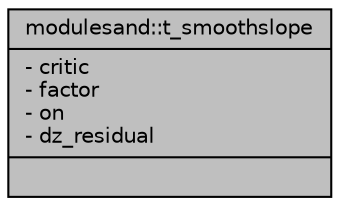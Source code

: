 digraph "modulesand::t_smoothslope"
{
 // LATEX_PDF_SIZE
  edge [fontname="Helvetica",fontsize="10",labelfontname="Helvetica",labelfontsize="10"];
  node [fontname="Helvetica",fontsize="10",shape=record];
  Node1 [label="{modulesand::t_smoothslope\n|- critic\l- factor\l- on\l- dz_residual\l|}",height=0.2,width=0.4,color="black", fillcolor="grey75", style="filled", fontcolor="black",tooltip=" "];
}
